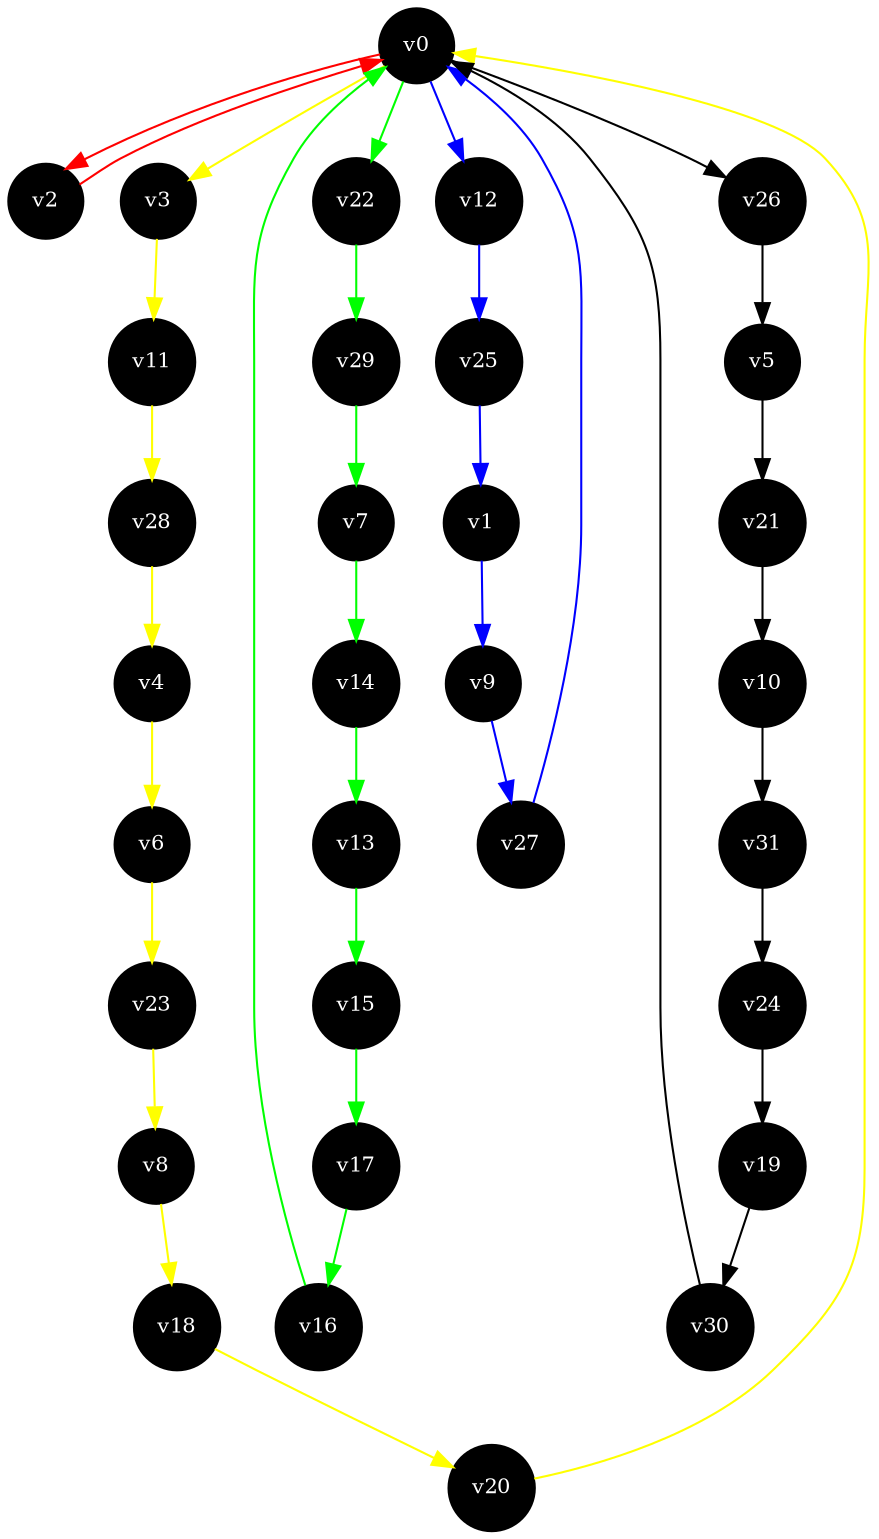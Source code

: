 graph {
node[fontcolor = white, fillcolor = black, style = filled, shape = circle, fontsize = "10", overlap = "false"];
v0 [pos = "8.37, 7.84!"];
v1 [pos = "9.80, 4.54!"];
v2 [pos = "5.10, 0.52!"];
v3 [pos = "5.00, 0.82!"];
v4 [pos = "1.33, 0.72!"];
v5 [pos = "2.96, 9.18!"];
v6 [pos = "5.92, 3.09!"];
v7 [pos = "8.57, 4.02!"];
v8 [pos = "1.43, 2.47!"];
v9 [pos = "0.20, 4.02!"];
v10 [pos = "0.31, 8.45!"];
v11 [pos = "0.51, 1.03!"];
v12 [pos = "10.00, 5.36!"];
v13 [pos = "8.57, 2.58!"];
v14 [pos = "6.22, 6.08!"];
v15 [pos = "0.10, 6.70!"];
v16 [pos = "8.98, 5.26!"];
v17 [pos = "9.29, 0.21!"];
v18 [pos = "1.94, 3.30!"];
v19 [pos = "9.49, 0.31!"];
v20 [pos = "5.10, 9.59!"];
v21 [pos = "10.00, 1.44!"];
v22 [pos = "0.51, 4.33!"];
v23 [pos = "4.29, 0.93!"];
v24 [pos = "6.22, 6.39!"];
v25 [pos = "0.92, 10.00!"];
v26 [pos = "8.16, 5.67!"];
v27 [pos = "5.82, 7.11!"];
v28 [pos = "2.35, 1.55!"];
v29 [pos = "2.04, 7.22!"];
v30 [pos = "8.67, 6.19!"];
v31 [pos = "10.00, 0.52!"];
edge [dir = forward];

edge [color = "black"];

v0 -- v26 -- v5 -- v21 -- v10 -- v31 -- v24 -- v19 -- v30 -- v0 ;

edge [color = "green"];

v0 -- v22 -- v29 -- v7 -- v14 -- v13 -- v15 -- v17 -- v16 -- v0 ;

edge [color = "blue"];

v0 -- v12 -- v25 -- v1 -- v9 -- v27 -- v0 ;

edge [color = "yellow"];

v0 -- v3 -- v11 -- v28 -- v4 -- v6 -- v23 -- v8 -- v18 -- v20 -- v0 ;

edge [color = "red"];

v0 -- v2 -- v0 ;
}